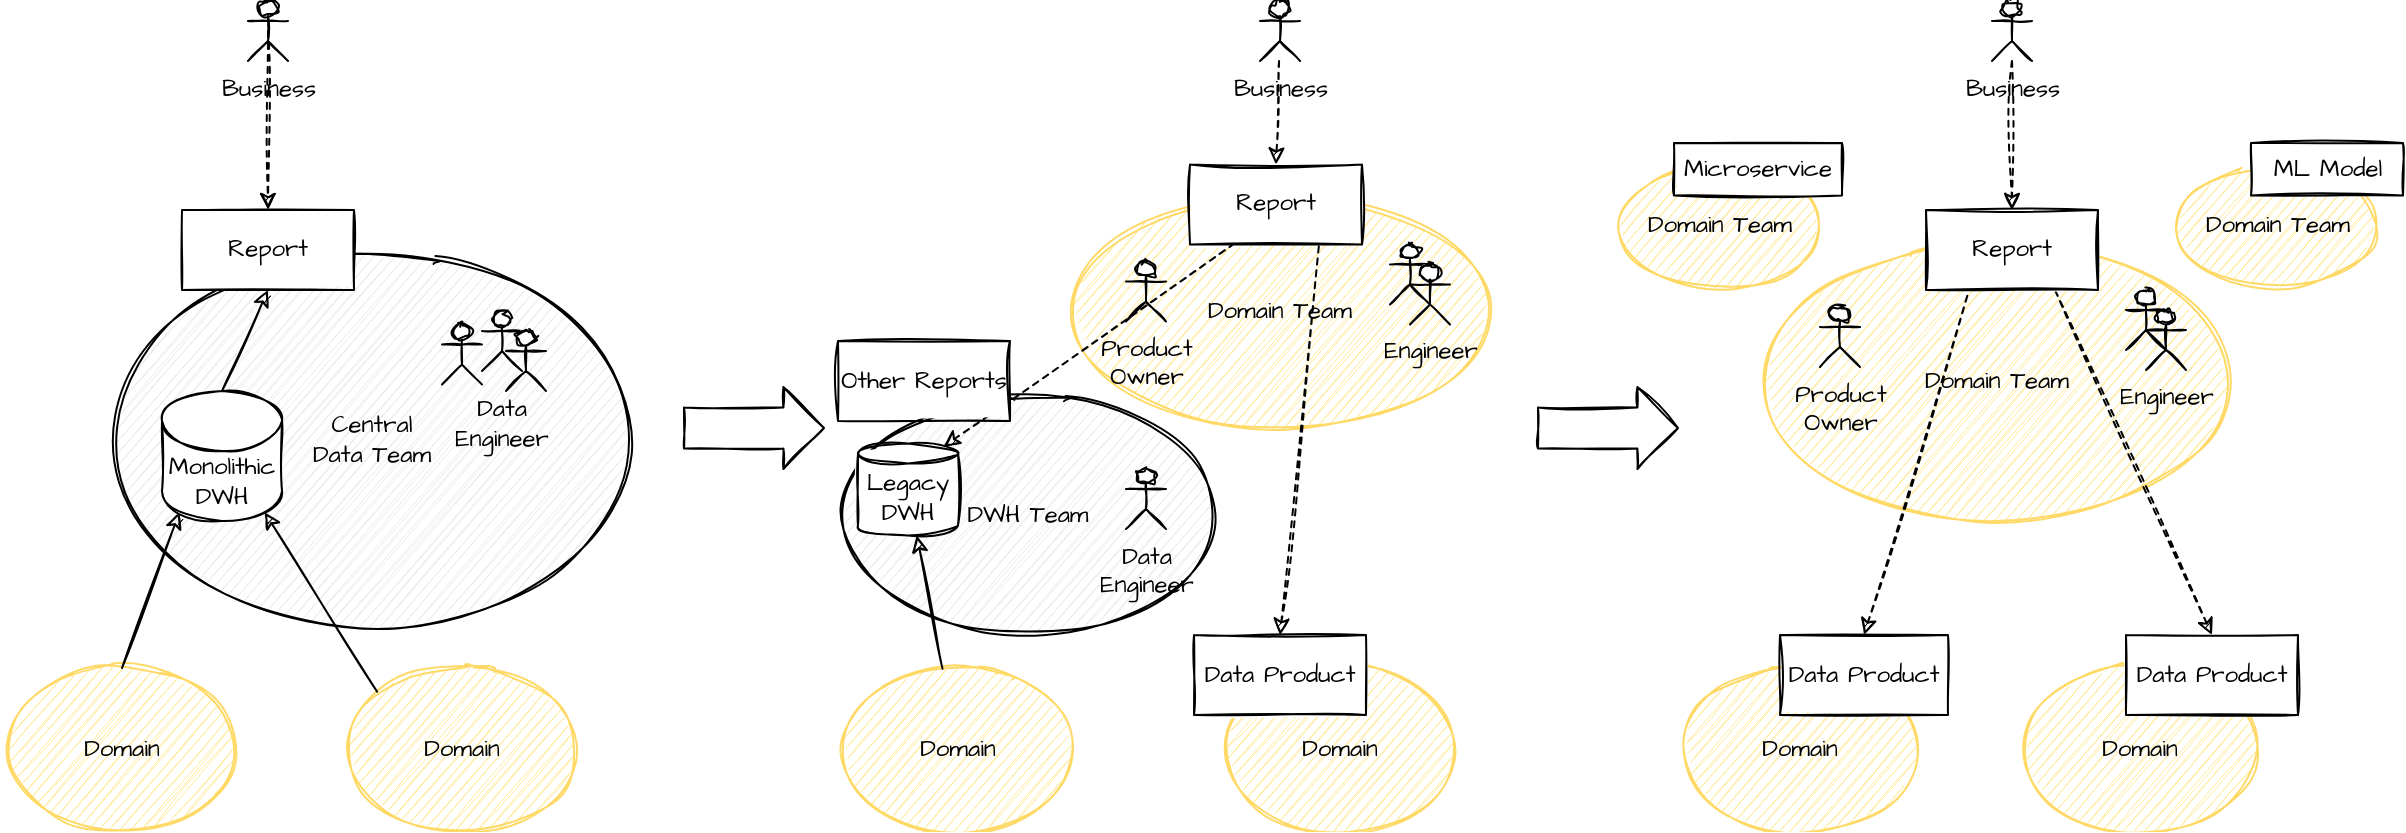 <mxfile version="15.5.4" type="embed"><diagram id="27UEhvcbevQ5RNf_Fo5W" name="Status Quo"><mxGraphModel dx="721" dy="344" grid="1" gridSize="10" guides="1" tooltips="1" connect="1" arrows="1" fold="1" page="1" pageScale="1" pageWidth="827" pageHeight="1169" math="0" shadow="0"><root><mxCell id="0"/><mxCell id="1" parent="0"/><mxCell id="v9o1EjOYfUyvCHoG_roD-115" value="DWH Team" style="ellipse;whiteSpace=wrap;html=1;verticalAlign=middle;fillColor=#EBEBEB;sketch=1;fontFamily=Architects Daughter;fontSource=https%3A%2F%2Ffonts.googleapis.com%2Fcss%3Ffamily%3DArchitects%2BDaughter;" parent="1" vertex="1"><mxGeometry x="458" y="253.5" width="190" height="120" as="geometry"/></mxCell><mxCell id="95" value="Domain Team" style="ellipse;whiteSpace=wrap;html=1;verticalAlign=middle;fillColor=#FFEB99;strokeColor=#FFD966;sketch=1;fontFamily=Architects Daughter;fontSource=https%3A%2F%2Ffonts.googleapis.com%2Fcss%3Ffamily%3DArchitects%2BDaughter;" parent="1" vertex="1"><mxGeometry x="570" y="153.75" width="218" height="116.25" as="geometry"/></mxCell><mxCell id="24" value="Central &lt;br&gt;Data Team" style="ellipse;whiteSpace=wrap;html=1;fillColor=#EBEBEB;sketch=1;fontFamily=Architects Daughter;fontSource=https%3A%2F%2Ffonts.googleapis.com%2Fcss%3Ffamily%3DArchitects%2BDaughter;" parent="1" vertex="1"><mxGeometry x="90" y="186" width="270" height="180" as="geometry"/></mxCell><mxCell id="41" value="" style="shape=singleArrow;whiteSpace=wrap;html=1;arrowWidth=0.5;arrowSize=0.29;sketch=1;fontFamily=Architects Daughter;fontSource=https%3A%2F%2Ffonts.googleapis.com%2Fcss%3Ffamily%3DArchitects%2BDaughter;" parent="1" vertex="1"><mxGeometry x="381" y="249.5" width="70" height="41" as="geometry"/></mxCell><mxCell id="57" value="" style="shape=umlActor;verticalLabelPosition=bottom;verticalAlign=top;html=1;outlineConnect=0;sketch=1;fontFamily=Architects Daughter;fontSource=https%3A%2F%2Ffonts.googleapis.com%2Fcss%3Ffamily%3DArchitects%2BDaughter;" parent="1" vertex="1"><mxGeometry x="280" y="211.5" width="20" height="30" as="geometry"/></mxCell><mxCell id="58" value="" style="shape=umlActor;verticalLabelPosition=bottom;verticalAlign=top;html=1;outlineConnect=0;sketch=1;fontFamily=Architects Daughter;fontSource=https%3A%2F%2Ffonts.googleapis.com%2Fcss%3Ffamily%3DArchitects%2BDaughter;" parent="1" vertex="1"><mxGeometry x="292" y="221.5" width="20" height="30" as="geometry"/></mxCell><mxCell id="64" value="" style="rounded=0;orthogonalLoop=1;jettySize=auto;html=1;exitX=0.5;exitY=0;exitDx=0;exitDy=0;exitPerimeter=0;entryX=0.5;entryY=1;entryDx=0;entryDy=0;sketch=1;fontFamily=Architects Daughter;fontSource=https%3A%2F%2Ffonts.googleapis.com%2Fcss%3Ffamily%3DArchitects%2BDaughter;" parent="1" source="63" target="61" edge="1"><mxGeometry relative="1" as="geometry"/></mxCell><mxCell id="61" value="Report" style="rounded=0;whiteSpace=wrap;html=1;sketch=1;fontFamily=Architects Daughter;fontSource=https%3A%2F%2Ffonts.googleapis.com%2Fcss%3Ffamily%3DArchitects%2BDaughter;" parent="1" vertex="1"><mxGeometry x="130" y="161" width="86" height="40" as="geometry"/></mxCell><mxCell id="62" value="" style="endArrow=classic;html=1;rounded=0;dashed=1;exitX=0.5;exitY=0.5;exitDx=0;exitDy=0;exitPerimeter=0;sketch=1;fontFamily=Architects Daughter;fontSource=https%3A%2F%2Ffonts.googleapis.com%2Fcss%3Ffamily%3DArchitects%2BDaughter;" parent="1" source="77" target="61" edge="1"><mxGeometry width="50" height="50" relative="1" as="geometry"><mxPoint x="300" y="131.5" as="sourcePoint"/><mxPoint x="350" y="81.5" as="targetPoint"/></mxGeometry></mxCell><mxCell id="63" value="Monolithic DWH" style="shape=cylinder3;whiteSpace=wrap;html=1;boundedLbl=1;backgroundOutline=1;size=15;sketch=1;fontFamily=Architects Daughter;fontSource=https%3A%2F%2Ffonts.googleapis.com%2Fcss%3Ffamily%3DArchitects%2BDaughter;" parent="1" vertex="1"><mxGeometry x="120" y="251.5" width="60" height="65" as="geometry"/></mxCell><mxCell id="77" value="Business" style="shape=umlActor;verticalLabelPosition=bottom;verticalAlign=top;html=1;outlineConnect=0;sketch=1;fontFamily=Architects Daughter;fontSource=https%3A%2F%2Ffonts.googleapis.com%2Fcss%3Ffamily%3DArchitects%2BDaughter;" parent="1" vertex="1"><mxGeometry x="163" y="56.5" width="20" height="30" as="geometry"/></mxCell><mxCell id="82" value="" style="shape=umlActor;verticalLabelPosition=bottom;verticalAlign=top;html=1;outlineConnect=0;sketch=1;fontFamily=Architects Daughter;fontSource=https%3A%2F%2Ffonts.googleapis.com%2Fcss%3Ffamily%3DArchitects%2BDaughter;" parent="1" vertex="1"><mxGeometry x="734" y="178.25" width="20" height="30" as="geometry"/></mxCell><mxCell id="83" value="Engineer" style="shape=umlActor;verticalLabelPosition=bottom;verticalAlign=top;html=1;outlineConnect=0;sketch=1;fontFamily=Architects Daughter;fontSource=https%3A%2F%2Ffonts.googleapis.com%2Fcss%3Ffamily%3DArchitects%2BDaughter;" parent="1" vertex="1"><mxGeometry x="744" y="188.25" width="20" height="30" as="geometry"/></mxCell><mxCell id="85" value="Domain" style="ellipse;whiteSpace=wrap;html=1;fillColor=#FFEB99;strokeColor=#FFD966;sketch=1;fontFamily=Architects Daughter;fontSource=https%3A%2F%2Ffonts.googleapis.com%2Fcss%3Ffamily%3DArchitects%2BDaughter;" parent="1" vertex="1"><mxGeometry x="458" y="390" width="120" height="81" as="geometry"/></mxCell><mxCell id="86" value="Domain" style="ellipse;whiteSpace=wrap;html=1;fillColor=#FFEB99;strokeColor=#FFD966;sketch=1;fontFamily=Architects Daughter;fontSource=https%3A%2F%2Ffonts.googleapis.com%2Fcss%3Ffamily%3DArchitects%2BDaughter;" parent="1" vertex="1"><mxGeometry x="649" y="390" width="120" height="81" as="geometry"/></mxCell><mxCell id="88" value="Data Product" style="rounded=0;whiteSpace=wrap;html=1;sketch=1;fontFamily=Architects Daughter;fontSource=https%3A%2F%2Ffonts.googleapis.com%2Fcss%3Ffamily%3DArchitects%2BDaughter;" parent="1" vertex="1"><mxGeometry x="636" y="373.5" width="86" height="40" as="geometry"/></mxCell><mxCell id="89" value="" style="endArrow=classic;html=1;rounded=0;sketch=1;fontFamily=Architects Daughter;fontSource=https%3A%2F%2Ffonts.googleapis.com%2Fcss%3Ffamily%3DArchitects%2BDaughter;" parent="1" source="85" target="v9o1EjOYfUyvCHoG_roD-116" edge="1"><mxGeometry width="50" height="50" relative="1" as="geometry"><mxPoint x="550" y="373.5" as="sourcePoint"/><mxPoint x="422" y="240" as="targetPoint"/></mxGeometry></mxCell><mxCell id="90" value="" style="endArrow=none;html=1;rounded=0;entryX=0.75;entryY=1;entryDx=0;entryDy=0;exitX=0.5;exitY=0;exitDx=0;exitDy=0;sketch=1;fontFamily=Architects Daughter;fontSource=https%3A%2F%2Ffonts.googleapis.com%2Fcss%3Ffamily%3DArchitects%2BDaughter;startArrow=classic;startFill=1;endFill=0;dashed=1;" parent="1" source="88" target="84" edge="1"><mxGeometry width="50" height="50" relative="1" as="geometry"><mxPoint x="487" y="320" as="sourcePoint"/><mxPoint x="524.5" y="200" as="targetPoint"/></mxGeometry></mxCell><mxCell id="92" value="" style="endArrow=classic;html=1;rounded=0;dashed=1;entryX=0.5;entryY=0;entryDx=0;entryDy=0;sketch=1;fontFamily=Architects Daughter;fontSource=https%3A%2F%2Ffonts.googleapis.com%2Fcss%3Ffamily%3DArchitects%2BDaughter;" parent="1" source="94" target="84" edge="1"><mxGeometry width="50" height="50" relative="1" as="geometry"><mxPoint x="457" y="186.5" as="sourcePoint"/><mxPoint x="-94.685" y="291" as="targetPoint"/></mxGeometry></mxCell><mxCell id="94" value="Business" style="shape=umlActor;verticalLabelPosition=bottom;verticalAlign=top;html=1;outlineConnect=0;sketch=1;fontFamily=Architects Daughter;fontSource=https%3A%2F%2Ffonts.googleapis.com%2Fcss%3Ffamily%3DArchitects%2BDaughter;" parent="1" vertex="1"><mxGeometry x="669" y="56.5" width="20" height="30" as="geometry"/></mxCell><mxCell id="84" value="Report" style="rounded=0;whiteSpace=wrap;html=1;sketch=1;fontFamily=Architects Daughter;fontSource=https%3A%2F%2Ffonts.googleapis.com%2Fcss%3Ffamily%3DArchitects%2BDaughter;" parent="1" vertex="1"><mxGeometry x="634" y="138.25" width="86" height="40" as="geometry"/></mxCell><mxCell id="96" value="Product &lt;br&gt;Owner" style="shape=umlActor;verticalLabelPosition=bottom;verticalAlign=top;html=1;outlineConnect=0;sketch=1;fontFamily=Architects Daughter;fontSource=https%3A%2F%2Ffonts.googleapis.com%2Fcss%3Ffamily%3DArchitects%2BDaughter;" parent="1" vertex="1"><mxGeometry x="602" y="186.75" width="20" height="30" as="geometry"/></mxCell><mxCell id="98" value="Domain" style="ellipse;whiteSpace=wrap;html=1;fillColor=#FFEB99;strokeColor=#FFD966;sketch=1;fontFamily=Architects Daughter;fontSource=https%3A%2F%2Ffonts.googleapis.com%2Fcss%3Ffamily%3DArchitects%2BDaughter;" parent="1" vertex="1"><mxGeometry x="40" y="390" width="120" height="81" as="geometry"/></mxCell><mxCell id="99" value="Domain" style="ellipse;whiteSpace=wrap;html=1;fillColor=#FFEB99;strokeColor=#FFD966;sketch=1;fontFamily=Architects Daughter;fontSource=https%3A%2F%2Ffonts.googleapis.com%2Fcss%3Ffamily%3DArchitects%2BDaughter;" parent="1" vertex="1"><mxGeometry x="210" y="390" width="120" height="81" as="geometry"/></mxCell><mxCell id="100" value="" style="rounded=0;orthogonalLoop=1;jettySize=auto;html=1;exitX=0.5;exitY=0;exitDx=0;exitDy=0;entryX=0.145;entryY=1;entryDx=0;entryDy=-4.35;entryPerimeter=0;sketch=1;fontFamily=Architects Daughter;fontSource=https%3A%2F%2Ffonts.googleapis.com%2Fcss%3Ffamily%3DArchitects%2BDaughter;" parent="1" source="98" target="63" edge="1"><mxGeometry relative="1" as="geometry"><mxPoint x="160" y="261.5" as="sourcePoint"/><mxPoint x="183" y="211" as="targetPoint"/></mxGeometry></mxCell><mxCell id="101" value="" style="rounded=0;orthogonalLoop=1;jettySize=auto;html=1;exitX=0;exitY=0;exitDx=0;exitDy=0;entryX=0.855;entryY=1;entryDx=0;entryDy=-4.35;entryPerimeter=0;sketch=1;fontFamily=Architects Daughter;fontSource=https%3A%2F%2Ffonts.googleapis.com%2Fcss%3Ffamily%3DArchitects%2BDaughter;" parent="1" source="99" target="63" edge="1"><mxGeometry relative="1" as="geometry"><mxPoint x="110" y="400" as="sourcePoint"/><mxPoint x="138.7" y="322.15" as="targetPoint"/></mxGeometry></mxCell><mxCell id="v9o1EjOYfUyvCHoG_roD-101" value="Domain Team" style="ellipse;whiteSpace=wrap;html=1;verticalAlign=middle;fillColor=#FFEB99;strokeColor=#FFD966;sketch=1;fontFamily=Architects Daughter;fontSource=https%3A%2F%2Ffonts.googleapis.com%2Fcss%3Ffamily%3DArchitects%2BDaughter;" parent="1" vertex="1"><mxGeometry x="919" y="176.5" width="237" height="140" as="geometry"/></mxCell><mxCell id="v9o1EjOYfUyvCHoG_roD-102" value="" style="shape=singleArrow;whiteSpace=wrap;html=1;arrowWidth=0.5;arrowSize=0.29;sketch=1;fontFamily=Architects Daughter;fontSource=https%3A%2F%2Ffonts.googleapis.com%2Fcss%3Ffamily%3DArchitects%2BDaughter;" parent="1" vertex="1"><mxGeometry x="808" y="249.5" width="70" height="41" as="geometry"/></mxCell><mxCell id="v9o1EjOYfUyvCHoG_roD-103" value="" style="shape=umlActor;verticalLabelPosition=bottom;verticalAlign=top;html=1;outlineConnect=0;sketch=1;fontFamily=Architects Daughter;fontSource=https%3A%2F%2Ffonts.googleapis.com%2Fcss%3Ffamily%3DArchitects%2BDaughter;" parent="1" vertex="1"><mxGeometry x="1102" y="201" width="20" height="30" as="geometry"/></mxCell><mxCell id="v9o1EjOYfUyvCHoG_roD-104" value="Engineer" style="shape=umlActor;verticalLabelPosition=bottom;verticalAlign=top;html=1;outlineConnect=0;sketch=1;fontFamily=Architects Daughter;fontSource=https%3A%2F%2Ffonts.googleapis.com%2Fcss%3Ffamily%3DArchitects%2BDaughter;" parent="1" vertex="1"><mxGeometry x="1112" y="211" width="20" height="30" as="geometry"/></mxCell><mxCell id="v9o1EjOYfUyvCHoG_roD-105" value="Domain" style="ellipse;whiteSpace=wrap;html=1;fillColor=#FFEB99;strokeColor=#FFD966;sketch=1;fontFamily=Architects Daughter;fontSource=https%3A%2F%2Ffonts.googleapis.com%2Fcss%3Ffamily%3DArchitects%2BDaughter;" parent="1" vertex="1"><mxGeometry x="879" y="390" width="120" height="81" as="geometry"/></mxCell><mxCell id="v9o1EjOYfUyvCHoG_roD-106" value="Domain" style="ellipse;whiteSpace=wrap;html=1;fillColor=#FFEB99;strokeColor=#FFD966;sketch=1;fontFamily=Architects Daughter;fontSource=https%3A%2F%2Ffonts.googleapis.com%2Fcss%3Ffamily%3DArchitects%2BDaughter;" parent="1" vertex="1"><mxGeometry x="1049" y="390" width="120" height="81" as="geometry"/></mxCell><mxCell id="v9o1EjOYfUyvCHoG_roD-107" value="Data Product" style="rounded=0;whiteSpace=wrap;html=1;sketch=1;fontFamily=Architects Daughter;fontSource=https%3A%2F%2Ffonts.googleapis.com%2Fcss%3Ffamily%3DArchitects%2BDaughter;" parent="1" vertex="1"><mxGeometry x="929" y="373.5" width="84" height="40" as="geometry"/></mxCell><mxCell id="v9o1EjOYfUyvCHoG_roD-108" value="Data Product" style="rounded=0;whiteSpace=wrap;html=1;sketch=1;fontFamily=Architects Daughter;fontSource=https%3A%2F%2Ffonts.googleapis.com%2Fcss%3Ffamily%3DArchitects%2BDaughter;" parent="1" vertex="1"><mxGeometry x="1102" y="373.5" width="86" height="40" as="geometry"/></mxCell><mxCell id="v9o1EjOYfUyvCHoG_roD-109" value="" style="endArrow=none;html=1;rounded=0;entryX=0.25;entryY=1;entryDx=0;entryDy=0;exitX=0.5;exitY=0;exitDx=0;exitDy=0;sketch=1;fontFamily=Architects Daughter;fontSource=https%3A%2F%2Ffonts.googleapis.com%2Fcss%3Ffamily%3DArchitects%2BDaughter;startArrow=classic;startFill=1;endFill=0;dashed=1;" parent="1" source="v9o1EjOYfUyvCHoG_roD-107" target="v9o1EjOYfUyvCHoG_roD-113" edge="1"><mxGeometry width="50" height="50" relative="1" as="geometry"><mxPoint x="793" y="290" as="sourcePoint"/><mxPoint x="843" y="240" as="targetPoint"/></mxGeometry></mxCell><mxCell id="v9o1EjOYfUyvCHoG_roD-110" value="" style="endArrow=none;html=1;rounded=0;entryX=0.75;entryY=1;entryDx=0;entryDy=0;exitX=0.5;exitY=0;exitDx=0;exitDy=0;sketch=1;fontFamily=Architects Daughter;fontSource=https%3A%2F%2Ffonts.googleapis.com%2Fcss%3Ffamily%3DArchitects%2BDaughter;startArrow=classic;startFill=1;endFill=0;dashed=1;" parent="1" source="v9o1EjOYfUyvCHoG_roD-108" target="v9o1EjOYfUyvCHoG_roD-113" edge="1"><mxGeometry width="50" height="50" relative="1" as="geometry"><mxPoint x="908" y="320" as="sourcePoint"/><mxPoint x="945.5" y="200" as="targetPoint"/></mxGeometry></mxCell><mxCell id="v9o1EjOYfUyvCHoG_roD-111" value="" style="endArrow=classic;html=1;rounded=0;dashed=1;entryX=0.5;entryY=0;entryDx=0;entryDy=0;sketch=1;fontFamily=Architects Daughter;fontSource=https%3A%2F%2Ffonts.googleapis.com%2Fcss%3Ffamily%3DArchitects%2BDaughter;" parent="1" source="v9o1EjOYfUyvCHoG_roD-112" target="v9o1EjOYfUyvCHoG_roD-113" edge="1"><mxGeometry width="50" height="50" relative="1" as="geometry"><mxPoint x="878" y="186.5" as="sourcePoint"/><mxPoint x="326.315" y="291" as="targetPoint"/></mxGeometry></mxCell><mxCell id="v9o1EjOYfUyvCHoG_roD-112" value="Business" style="shape=umlActor;verticalLabelPosition=bottom;verticalAlign=top;html=1;outlineConnect=0;sketch=1;fontFamily=Architects Daughter;fontSource=https%3A%2F%2Ffonts.googleapis.com%2Fcss%3Ffamily%3DArchitects%2BDaughter;" parent="1" vertex="1"><mxGeometry x="1035" y="56.5" width="20" height="30" as="geometry"/></mxCell><mxCell id="v9o1EjOYfUyvCHoG_roD-113" value="Report" style="rounded=0;whiteSpace=wrap;html=1;sketch=1;fontFamily=Architects Daughter;fontSource=https%3A%2F%2Ffonts.googleapis.com%2Fcss%3Ffamily%3DArchitects%2BDaughter;" parent="1" vertex="1"><mxGeometry x="1002" y="161" width="86" height="40" as="geometry"/></mxCell><mxCell id="v9o1EjOYfUyvCHoG_roD-114" value="Product &lt;br&gt;Owner" style="shape=umlActor;verticalLabelPosition=bottom;verticalAlign=top;html=1;outlineConnect=0;sketch=1;fontFamily=Architects Daughter;fontSource=https%3A%2F%2Ffonts.googleapis.com%2Fcss%3Ffamily%3DArchitects%2BDaughter;" parent="1" vertex="1"><mxGeometry x="949" y="209.5" width="20" height="30" as="geometry"/></mxCell><mxCell id="v9o1EjOYfUyvCHoG_roD-116" value="Legacy DWH" style="shape=cylinder3;whiteSpace=wrap;html=1;boundedLbl=1;backgroundOutline=1;size=5;sketch=1;fontFamily=Architects Daughter;fontSource=https%3A%2F%2Ffonts.googleapis.com%2Fcss%3Ffamily%3DArchitects%2BDaughter;" parent="1" vertex="1"><mxGeometry x="468" y="277.75" width="50" height="46" as="geometry"/></mxCell><mxCell id="v9o1EjOYfUyvCHoG_roD-117" value="" style="shape=umlActor;verticalLabelPosition=bottom;verticalAlign=top;html=1;outlineConnect=0;sketch=1;fontFamily=Architects Daughter;fontSource=https%3A%2F%2Ffonts.googleapis.com%2Fcss%3Ffamily%3DArchitects%2BDaughter;" parent="1" vertex="1"><mxGeometry x="260" y="218.25" width="20" height="30" as="geometry"/></mxCell><mxCell id="v9o1EjOYfUyvCHoG_roD-118" value="Data &lt;br&gt;Engineer" style="shape=umlActor;verticalLabelPosition=bottom;verticalAlign=top;html=1;outlineConnect=0;sketch=1;fontFamily=Architects Daughter;fontSource=https%3A%2F%2Ffonts.googleapis.com%2Fcss%3Ffamily%3DArchitects%2BDaughter;" parent="1" vertex="1"><mxGeometry x="602" y="290.5" width="20" height="30" as="geometry"/></mxCell><mxCell id="v9o1EjOYfUyvCHoG_roD-122" value="" style="endArrow=none;html=1;rounded=0;entryX=0.25;entryY=1;entryDx=0;entryDy=0;exitX=0.855;exitY=0;exitDx=0;exitDy=1.45;exitPerimeter=0;sketch=1;fontFamily=Architects Daughter;fontSource=https%3A%2F%2Ffonts.googleapis.com%2Fcss%3Ffamily%3DArchitects%2BDaughter;startArrow=classic;startFill=1;endFill=0;dashed=1;" parent="1" source="v9o1EjOYfUyvCHoG_roD-116" target="84" edge="1"><mxGeometry width="50" height="50" relative="1" as="geometry"><mxPoint x="528" y="400" as="sourcePoint"/><mxPoint x="528" y="349.75" as="targetPoint"/></mxGeometry></mxCell><mxCell id="v9o1EjOYfUyvCHoG_roD-124" value="Other Reports" style="rounded=0;whiteSpace=wrap;html=1;sketch=1;fontFamily=Architects Daughter;fontSource=https%3A%2F%2Ffonts.googleapis.com%2Fcss%3Ffamily%3DArchitects%2BDaughter;" parent="1" vertex="1"><mxGeometry x="458" y="226.5" width="86" height="40" as="geometry"/></mxCell><mxCell id="v9o1EjOYfUyvCHoG_roD-125" value="Data Engineer" style="text;html=1;strokeColor=none;fillColor=none;align=center;verticalAlign=middle;whiteSpace=wrap;rounded=0;sketch=1;fontFamily=Architects Daughter;fontSource=https%3A%2F%2Ffonts.googleapis.com%2Fcss%3Ffamily%3DArchitects%2BDaughter;" parent="1" vertex="1"><mxGeometry x="260" y="252.5" width="60" height="30" as="geometry"/></mxCell><mxCell id="102" value="Domain Team" style="ellipse;whiteSpace=wrap;html=1;verticalAlign=middle;fillColor=#FFEB99;strokeColor=#FFD966;sketch=1;fontFamily=Architects Daughter;fontSource=https%3A%2F%2Ffonts.googleapis.com%2Fcss%3Ffamily%3DArchitects%2BDaughter;" vertex="1" parent="1"><mxGeometry x="1128.5" y="138.25" width="98" height="62.25" as="geometry"/></mxCell><mxCell id="105" value="Domain Team" style="ellipse;whiteSpace=wrap;html=1;verticalAlign=middle;fillColor=#FFEB99;strokeColor=#FFD966;sketch=1;fontFamily=Architects Daughter;fontSource=https%3A%2F%2Ffonts.googleapis.com%2Fcss%3Ffamily%3DArchitects%2BDaughter;" vertex="1" parent="1"><mxGeometry x="850" y="138.25" width="98" height="62.25" as="geometry"/></mxCell><mxCell id="106" value="Microservice" style="rounded=0;whiteSpace=wrap;html=1;sketch=1;fontFamily=Architects Daughter;fontSource=https%3A%2F%2Ffonts.googleapis.com%2Fcss%3Ffamily%3DArchitects%2BDaughter;" vertex="1" parent="1"><mxGeometry x="876" y="127.5" width="84" height="26.25" as="geometry"/></mxCell><mxCell id="107" value="ML Model" style="rounded=0;whiteSpace=wrap;html=1;sketch=1;fontFamily=Architects Daughter;fontSource=https%3A%2F%2Ffonts.googleapis.com%2Fcss%3Ffamily%3DArchitects%2BDaughter;" vertex="1" parent="1"><mxGeometry x="1164.5" y="127.5" width="76" height="26.25" as="geometry"/></mxCell></root></mxGraphModel></diagram></mxfile>